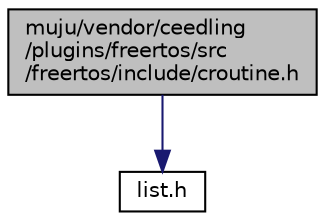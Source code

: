 digraph "muju/vendor/ceedling/plugins/freertos/src/freertos/include/croutine.h"
{
  edge [fontname="Helvetica",fontsize="10",labelfontname="Helvetica",labelfontsize="10"];
  node [fontname="Helvetica",fontsize="10",shape=record];
  Node0 [label="muju/vendor/ceedling\l/plugins/freertos/src\l/freertos/include/croutine.h",height=0.2,width=0.4,color="black", fillcolor="grey75", style="filled", fontcolor="black"];
  Node0 -> Node1 [color="midnightblue",fontsize="10",style="solid"];
  Node1 [label="list.h",height=0.2,width=0.4,color="black", fillcolor="white", style="filled",URL="$vendor_2ceedling_2plugins_2freertos_2src_2freertos_2include_2list_8h.html"];
}
